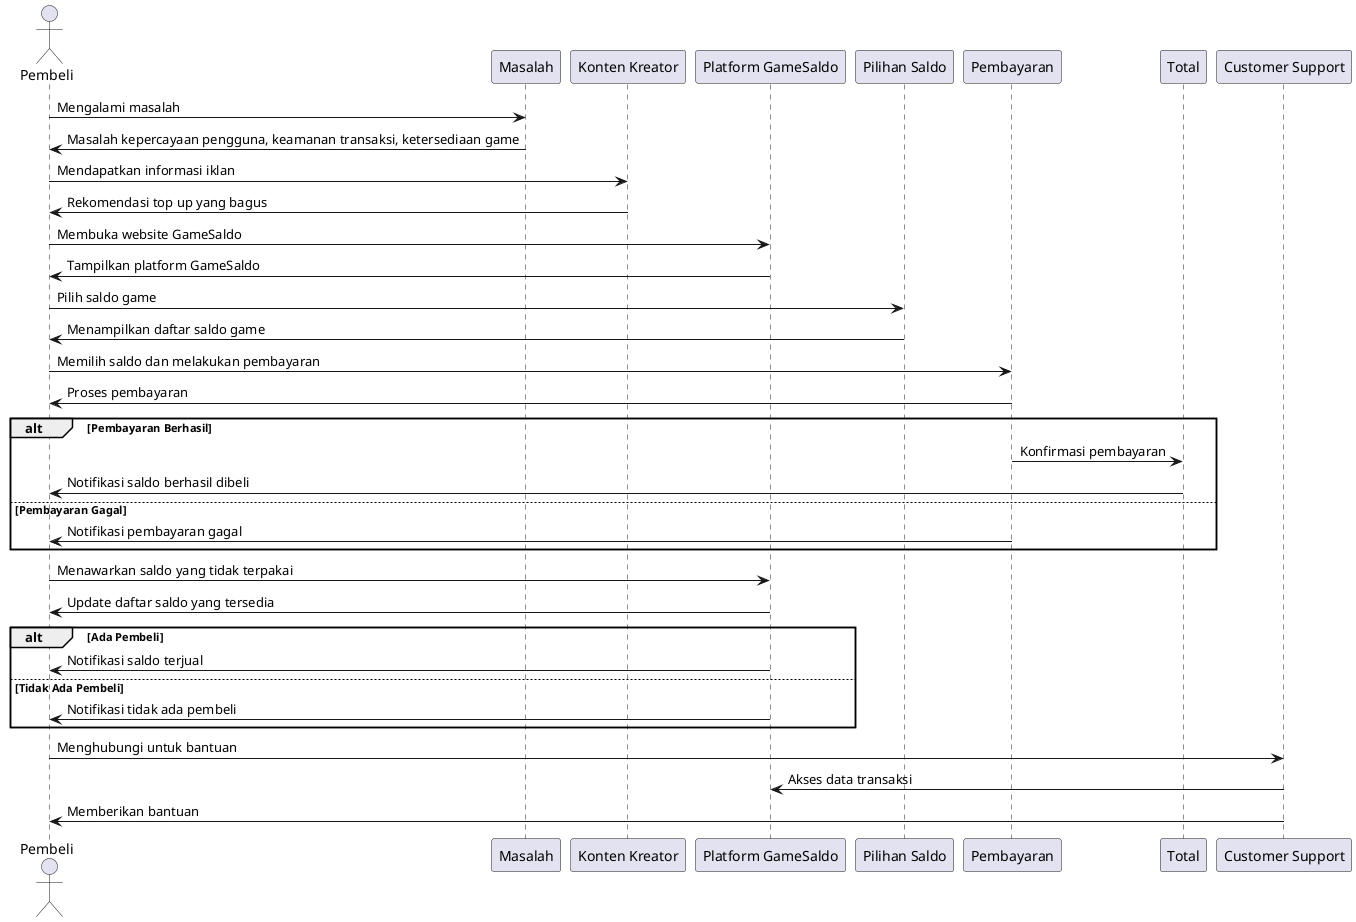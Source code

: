 @startuml

actor Pembeli
participant "Masalah" as masalah
participant "Konten Kreator" as konten
participant "Platform GameSaldo" as gamesaldo
participant "Pilihan Saldo" as saldo
participant "Pembayaran" as bayar
participant "Total" as total
participant "Customer Support" as support

Pembeli -> masalah : Mengalami masalah
masalah -> Pembeli : Masalah kepercayaan pengguna, keamanan transaksi, ketersediaan game

Pembeli -> konten : Mendapatkan informasi iklan
konten -> Pembeli : Rekomendasi top up yang bagus

Pembeli -> gamesaldo : Membuka website GameSaldo
gamesaldo -> Pembeli : Tampilkan platform GameSaldo

Pembeli -> saldo : Pilih saldo game
saldo -> Pembeli : Menampilkan daftar saldo game

Pembeli -> bayar : Memilih saldo dan melakukan pembayaran
bayar -> Pembeli : Proses pembayaran

alt Pembayaran Berhasil
  bayar -> total : Konfirmasi pembayaran
  total -> Pembeli : Notifikasi saldo berhasil dibeli
else Pembayaran Gagal
  bayar -> Pembeli : Notifikasi pembayaran gagal
end

Pembeli -> gamesaldo : Menawarkan saldo yang tidak terpakai
gamesaldo -> Pembeli : Update daftar saldo yang tersedia

alt Ada Pembeli
  gamesaldo -> Pembeli : Notifikasi saldo terjual
else Tidak Ada Pembeli
  gamesaldo -> Pembeli : Notifikasi tidak ada pembeli
end

Pembeli -> support : Menghubungi untuk bantuan
support -> gamesaldo : Akses data transaksi
support -> Pembeli : Memberikan bantuan

@enduml
